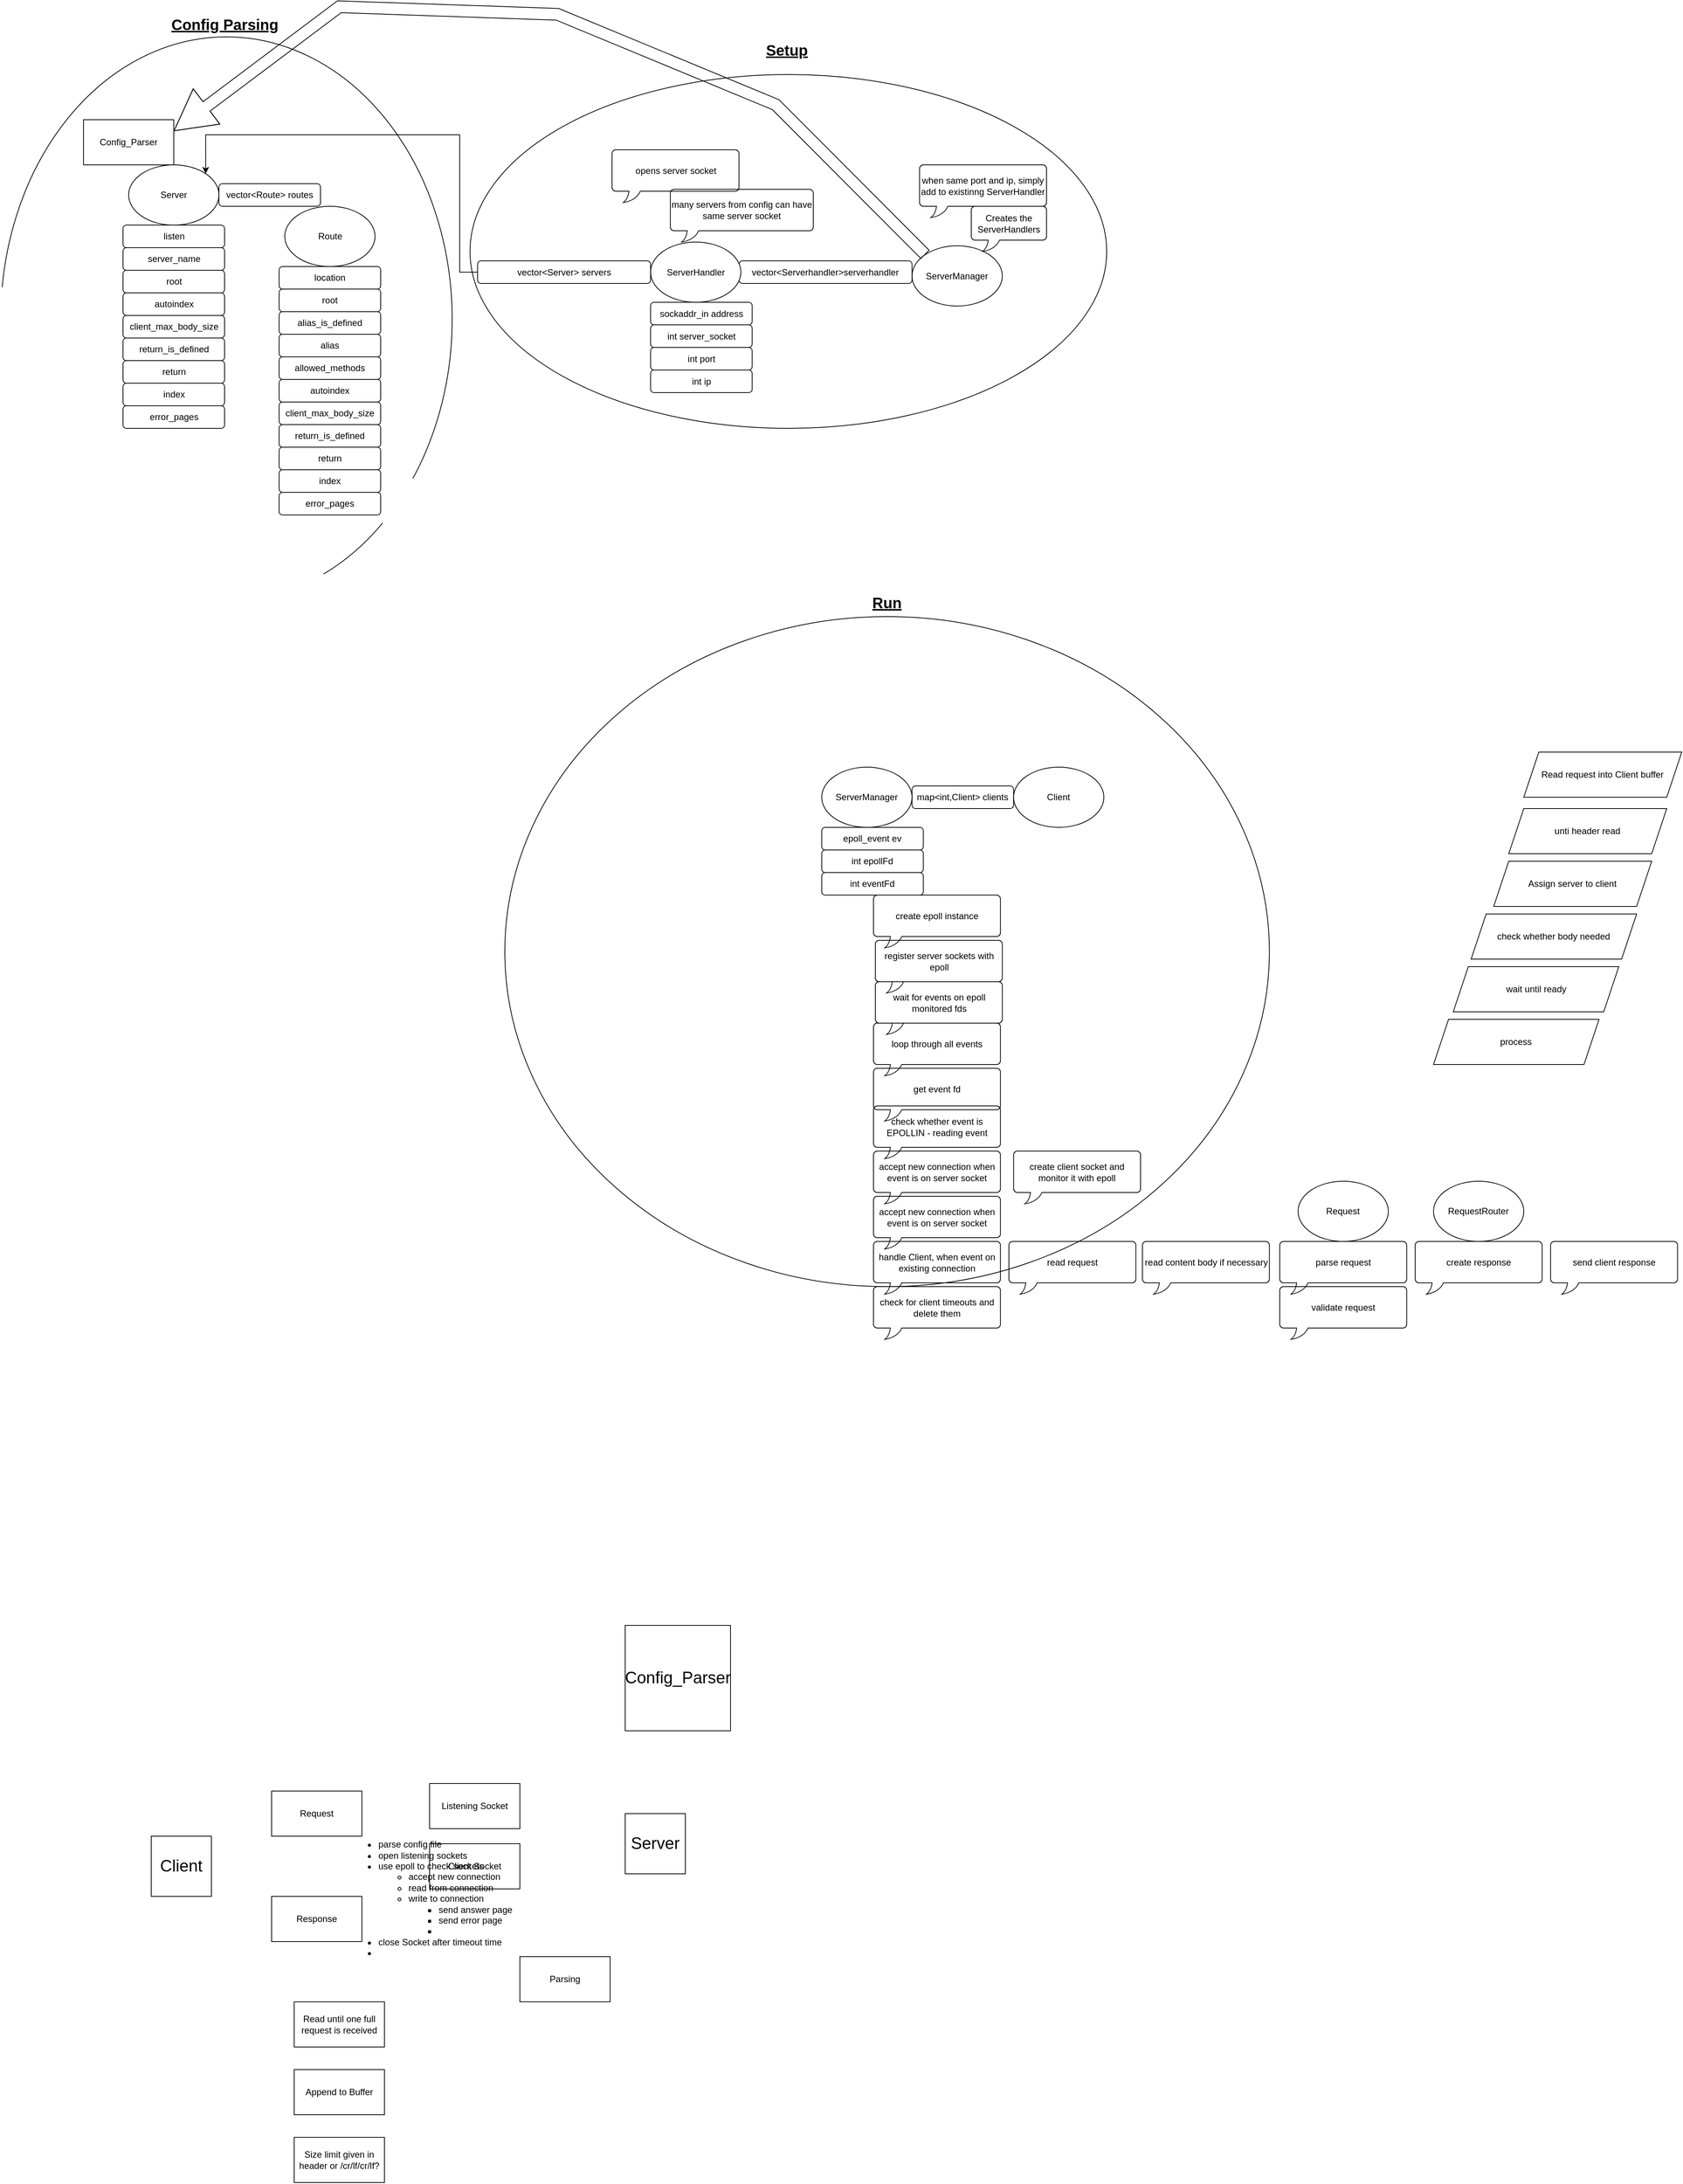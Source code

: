 <mxfile version="24.8.6">
  <diagram name="Page-1" id="eRrzwueoh_8adngkIXSs">
    <mxGraphModel dx="2899" dy="2177" grid="1" gridSize="10" guides="1" tooltips="1" connect="1" arrows="1" fold="1" page="1" pageScale="1" pageWidth="850" pageHeight="1100" math="0" shadow="0">
      <root>
        <mxCell id="0" />
        <mxCell id="1" parent="0" />
        <mxCell id="YM9LCaY8pqyqaQv5ynZD-82" value="Run" style="ellipse;whiteSpace=wrap;html=1;fillColor=none;noLabel=0;movableLabel=1;fontSize=20;fontStyle=5" parent="1" vertex="1">
          <mxGeometry x="370" y="-200" width="1016.25" height="890" as="geometry">
            <mxPoint y="-464" as="offset" />
          </mxGeometry>
        </mxCell>
        <mxCell id="YM9LCaY8pqyqaQv5ynZD-80" value="Setup" style="ellipse;whiteSpace=wrap;html=1;fillColor=none;noLabel=0;movableLabel=1;fontSize=20;fontStyle=5" parent="1" vertex="1">
          <mxGeometry x="323.75" y="-920" width="846.25" height="470" as="geometry">
            <mxPoint x="-2" y="-268" as="offset" />
          </mxGeometry>
        </mxCell>
        <mxCell id="YM9LCaY8pqyqaQv5ynZD-53" value="Config Parsing" style="ellipse;whiteSpace=wrap;html=1;fillColor=none;noLabel=0;movableLabel=1;fontSize=20;fontStyle=5" parent="1" vertex="1">
          <mxGeometry x="-300" y="-970" width="600" height="750" as="geometry">
            <mxPoint x="-2" y="-392" as="offset" />
          </mxGeometry>
        </mxCell>
        <mxCell id="aeYk51n5nFQIalupaCN_-1" value="Client" style="whiteSpace=wrap;html=1;aspect=fixed;fontSize=22;" parent="1" vertex="1">
          <mxGeometry x="-100" y="1420" width="80" height="80" as="geometry" />
        </mxCell>
        <mxCell id="aeYk51n5nFQIalupaCN_-2" value="Server" style="whiteSpace=wrap;html=1;aspect=fixed;fontSize=22;" parent="1" vertex="1">
          <mxGeometry x="530" y="1390" width="80" height="80" as="geometry" />
        </mxCell>
        <mxCell id="aeYk51n5nFQIalupaCN_-3" value="Config_Parser" style="whiteSpace=wrap;html=1;aspect=fixed;fontSize=22;" parent="1" vertex="1">
          <mxGeometry x="530" y="1140" width="140" height="140" as="geometry" />
        </mxCell>
        <mxCell id="aeYk51n5nFQIalupaCN_-8" value="Request" style="rounded=0;whiteSpace=wrap;html=1;" parent="1" vertex="1">
          <mxGeometry x="60" y="1360" width="120" height="60" as="geometry" />
        </mxCell>
        <mxCell id="aeYk51n5nFQIalupaCN_-9" value="Response" style="rounded=0;whiteSpace=wrap;html=1;" parent="1" vertex="1">
          <mxGeometry x="60" y="1500" width="120" height="60" as="geometry" />
        </mxCell>
        <mxCell id="aeYk51n5nFQIalupaCN_-10" value="Parsing" style="rounded=0;whiteSpace=wrap;html=1;" parent="1" vertex="1">
          <mxGeometry x="390" y="1580" width="120" height="60" as="geometry" />
        </mxCell>
        <mxCell id="aeYk51n5nFQIalupaCN_-13" value="Listening Socket" style="rounded=0;whiteSpace=wrap;html=1;" parent="1" vertex="1">
          <mxGeometry x="270" y="1350" width="120" height="60" as="geometry" />
        </mxCell>
        <mxCell id="aeYk51n5nFQIalupaCN_-14" value="Client Socket" style="rounded=0;whiteSpace=wrap;html=1;" parent="1" vertex="1">
          <mxGeometry x="270" y="1430" width="120" height="60" as="geometry" />
        </mxCell>
        <mxCell id="aeYk51n5nFQIalupaCN_-15" value="&lt;ul&gt;&lt;li&gt;parse config file&lt;/li&gt;&lt;li&gt;open listening sockets&lt;/li&gt;&lt;li&gt;use epoll to check sockets&lt;/li&gt;&lt;ul&gt;&lt;li&gt;accept new connection&lt;/li&gt;&lt;li&gt;read from connection&lt;/li&gt;&lt;li&gt;write to connection&lt;/li&gt;&lt;ul&gt;&lt;li&gt;send answer page&lt;/li&gt;&lt;li&gt;send error page&lt;/li&gt;&lt;li&gt;&lt;br&gt;&lt;/li&gt;&lt;/ul&gt;&lt;/ul&gt;&lt;li&gt;close Socket after timeout time&lt;/li&gt;&lt;li&gt;&lt;br&gt;&lt;/li&gt;&lt;/ul&gt;&lt;div&gt;&lt;br&gt;&lt;/div&gt;" style="text;html=1;align=left;verticalAlign=middle;whiteSpace=wrap;rounded=0;" parent="1" vertex="1">
          <mxGeometry x="160" y="1370" width="305" height="280" as="geometry" />
        </mxCell>
        <mxCell id="aeYk51n5nFQIalupaCN_-17" value="Read until one full request is received" style="rounded=0;whiteSpace=wrap;html=1;" parent="1" vertex="1">
          <mxGeometry x="90" y="1640" width="120" height="60" as="geometry" />
        </mxCell>
        <mxCell id="aeYk51n5nFQIalupaCN_-18" value="Append to Buffer" style="rounded=0;whiteSpace=wrap;html=1;" parent="1" vertex="1">
          <mxGeometry x="90" y="1730" width="120" height="60" as="geometry" />
        </mxCell>
        <mxCell id="aeYk51n5nFQIalupaCN_-19" value="Size limit given in header or /cr/lf/cr/lf?" style="rounded=0;whiteSpace=wrap;html=1;" parent="1" vertex="1">
          <mxGeometry x="90" y="1820" width="120" height="60" as="geometry" />
        </mxCell>
        <mxCell id="YM9LCaY8pqyqaQv5ynZD-1" value="Config_Parser" style="rounded=0;whiteSpace=wrap;html=1;" parent="1" vertex="1">
          <mxGeometry x="-190" y="-860" width="120" height="60" as="geometry" />
        </mxCell>
        <mxCell id="YM9LCaY8pqyqaQv5ynZD-3" value="Server" style="ellipse;whiteSpace=wrap;html=1;" parent="1" vertex="1">
          <mxGeometry x="-130" y="-800" width="120" height="80" as="geometry" />
        </mxCell>
        <mxCell id="YM9LCaY8pqyqaQv5ynZD-4" value="Route" style="ellipse;whiteSpace=wrap;html=1;" parent="1" vertex="1">
          <mxGeometry x="77.5" y="-745" width="120" height="80" as="geometry" />
        </mxCell>
        <mxCell id="YM9LCaY8pqyqaQv5ynZD-5" value="listen" style="rounded=1;whiteSpace=wrap;html=1;" parent="1" vertex="1">
          <mxGeometry x="-137.5" y="-720" width="135" height="30" as="geometry" />
        </mxCell>
        <mxCell id="YM9LCaY8pqyqaQv5ynZD-6" value="root" style="rounded=1;whiteSpace=wrap;html=1;" parent="1" vertex="1">
          <mxGeometry x="-137.5" y="-660" width="135" height="30" as="geometry" />
        </mxCell>
        <mxCell id="YM9LCaY8pqyqaQv5ynZD-7" value="autoindex" style="rounded=1;whiteSpace=wrap;html=1;" parent="1" vertex="1">
          <mxGeometry x="-137.5" y="-630" width="135" height="30" as="geometry" />
        </mxCell>
        <mxCell id="YM9LCaY8pqyqaQv5ynZD-8" value="client_max_body_size" style="rounded=1;whiteSpace=wrap;html=1;" parent="1" vertex="1">
          <mxGeometry x="-137.5" y="-600" width="135" height="30" as="geometry" />
        </mxCell>
        <mxCell id="YM9LCaY8pqyqaQv5ynZD-9" value="return" style="rounded=1;whiteSpace=wrap;html=1;" parent="1" vertex="1">
          <mxGeometry x="-137.5" y="-540" width="135" height="30" as="geometry" />
        </mxCell>
        <mxCell id="YM9LCaY8pqyqaQv5ynZD-10" value="index" style="rounded=1;whiteSpace=wrap;html=1;" parent="1" vertex="1">
          <mxGeometry x="-137.5" y="-510" width="135" height="30" as="geometry" />
        </mxCell>
        <mxCell id="YM9LCaY8pqyqaQv5ynZD-11" value="server_name" style="rounded=1;whiteSpace=wrap;html=1;" parent="1" vertex="1">
          <mxGeometry x="-137.5" y="-690" width="135" height="30" as="geometry" />
        </mxCell>
        <mxCell id="YM9LCaY8pqyqaQv5ynZD-12" value="error_pages" style="rounded=1;whiteSpace=wrap;html=1;" parent="1" vertex="1">
          <mxGeometry x="-137.5" y="-480" width="135" height="30" as="geometry" />
        </mxCell>
        <mxCell id="YM9LCaY8pqyqaQv5ynZD-13" value="vector&amp;lt;Route&amp;gt; routes" style="rounded=1;whiteSpace=wrap;html=1;" parent="1" vertex="1">
          <mxGeometry x="-10" y="-775" width="135" height="30" as="geometry" />
        </mxCell>
        <mxCell id="YM9LCaY8pqyqaQv5ynZD-14" value="location" style="rounded=1;whiteSpace=wrap;html=1;" parent="1" vertex="1">
          <mxGeometry x="70" y="-665" width="135" height="30" as="geometry" />
        </mxCell>
        <mxCell id="YM9LCaY8pqyqaQv5ynZD-15" value="root" style="rounded=1;whiteSpace=wrap;html=1;" parent="1" vertex="1">
          <mxGeometry x="70" y="-635" width="135" height="30" as="geometry" />
        </mxCell>
        <mxCell id="YM9LCaY8pqyqaQv5ynZD-16" value="autoindex" style="rounded=1;whiteSpace=wrap;html=1;" parent="1" vertex="1">
          <mxGeometry x="70" y="-515" width="135" height="30" as="geometry" />
        </mxCell>
        <mxCell id="YM9LCaY8pqyqaQv5ynZD-17" value="client_max_body_size" style="rounded=1;whiteSpace=wrap;html=1;" parent="1" vertex="1">
          <mxGeometry x="70" y="-485" width="135" height="30" as="geometry" />
        </mxCell>
        <mxCell id="YM9LCaY8pqyqaQv5ynZD-18" value="return" style="rounded=1;whiteSpace=wrap;html=1;" parent="1" vertex="1">
          <mxGeometry x="70" y="-425" width="135" height="30" as="geometry" />
        </mxCell>
        <mxCell id="YM9LCaY8pqyqaQv5ynZD-19" value="index" style="rounded=1;whiteSpace=wrap;html=1;" parent="1" vertex="1">
          <mxGeometry x="70" y="-395" width="135" height="30" as="geometry" />
        </mxCell>
        <mxCell id="YM9LCaY8pqyqaQv5ynZD-21" value="error_pages" style="rounded=1;whiteSpace=wrap;html=1;" parent="1" vertex="1">
          <mxGeometry x="70" y="-365" width="135" height="30" as="geometry" />
        </mxCell>
        <mxCell id="YM9LCaY8pqyqaQv5ynZD-22" value="alias" style="rounded=1;whiteSpace=wrap;html=1;" parent="1" vertex="1">
          <mxGeometry x="70" y="-575" width="135" height="30" as="geometry" />
        </mxCell>
        <mxCell id="YM9LCaY8pqyqaQv5ynZD-23" value="allowed_methods" style="rounded=1;whiteSpace=wrap;html=1;" parent="1" vertex="1">
          <mxGeometry x="70" y="-545" width="135" height="30" as="geometry" />
        </mxCell>
        <mxCell id="YM9LCaY8pqyqaQv5ynZD-24" value="alias_is_defined" style="rounded=1;whiteSpace=wrap;html=1;" parent="1" vertex="1">
          <mxGeometry x="70" y="-605" width="135" height="30" as="geometry" />
        </mxCell>
        <mxCell id="YM9LCaY8pqyqaQv5ynZD-25" value="return_is_defined" style="rounded=1;whiteSpace=wrap;html=1;" parent="1" vertex="1">
          <mxGeometry x="70" y="-455" width="135" height="30" as="geometry" />
        </mxCell>
        <mxCell id="YM9LCaY8pqyqaQv5ynZD-26" value="return_is_defined" style="rounded=1;whiteSpace=wrap;html=1;" parent="1" vertex="1">
          <mxGeometry x="-137.5" y="-570" width="135" height="30" as="geometry" />
        </mxCell>
        <mxCell id="YM9LCaY8pqyqaQv5ynZD-27" value="ServerManager" style="ellipse;whiteSpace=wrap;html=1;" parent="1" vertex="1">
          <mxGeometry x="911.25" y="-692.5" width="120" height="80" as="geometry" />
        </mxCell>
        <mxCell id="YM9LCaY8pqyqaQv5ynZD-56" value="vector&amp;lt;Serverhandler&amp;gt;serverhandler" style="rounded=1;whiteSpace=wrap;html=1;" parent="1" vertex="1">
          <mxGeometry x="681.25" y="-672.5" width="230" height="30" as="geometry" />
        </mxCell>
        <mxCell id="YM9LCaY8pqyqaQv5ynZD-57" value="map&amp;lt;int,Client&amp;gt; clients" style="rounded=1;whiteSpace=wrap;html=1;" parent="1" vertex="1">
          <mxGeometry x="911.25" y="25" width="135" height="30" as="geometry" />
        </mxCell>
        <mxCell id="YM9LCaY8pqyqaQv5ynZD-61" value="Client" style="ellipse;whiteSpace=wrap;html=1;" parent="1" vertex="1">
          <mxGeometry x="1046.25" width="120" height="80" as="geometry" />
        </mxCell>
        <mxCell id="YM9LCaY8pqyqaQv5ynZD-62" value="ServerHandler" style="ellipse;whiteSpace=wrap;html=1;" parent="1" vertex="1">
          <mxGeometry x="563.75" y="-697.5" width="120" height="80" as="geometry" />
        </mxCell>
        <mxCell id="YM9LCaY8pqyqaQv5ynZD-64" value="sockaddr_in address" style="rounded=1;whiteSpace=wrap;html=1;" parent="1" vertex="1">
          <mxGeometry x="563.75" y="-617.5" width="135" height="30" as="geometry" />
        </mxCell>
        <mxCell id="YM9LCaY8pqyqaQv5ynZD-65" value="int server_socket" style="rounded=1;whiteSpace=wrap;html=1;" parent="1" vertex="1">
          <mxGeometry x="563.75" y="-587.5" width="135" height="30" as="geometry" />
        </mxCell>
        <mxCell id="YM9LCaY8pqyqaQv5ynZD-66" value="int port" style="rounded=1;whiteSpace=wrap;html=1;" parent="1" vertex="1">
          <mxGeometry x="563.75" y="-557.5" width="135" height="30" as="geometry" />
        </mxCell>
        <mxCell id="YM9LCaY8pqyqaQv5ynZD-67" value="int ip" style="rounded=1;whiteSpace=wrap;html=1;" parent="1" vertex="1">
          <mxGeometry x="563.75" y="-527.5" width="135" height="30" as="geometry" />
        </mxCell>
        <mxCell id="YM9LCaY8pqyqaQv5ynZD-78" style="edgeStyle=orthogonalEdgeStyle;rounded=0;orthogonalLoop=1;jettySize=auto;html=1;exitX=0;exitY=0.5;exitDx=0;exitDy=0;entryX=1;entryY=0;entryDx=0;entryDy=0;" parent="1" source="YM9LCaY8pqyqaQv5ynZD-68" target="YM9LCaY8pqyqaQv5ynZD-3" edge="1">
          <mxGeometry relative="1" as="geometry">
            <Array as="points">
              <mxPoint x="310" y="-657" />
              <mxPoint x="310" y="-840" />
              <mxPoint x="-28" y="-840" />
            </Array>
          </mxGeometry>
        </mxCell>
        <mxCell id="YM9LCaY8pqyqaQv5ynZD-68" value="vector&amp;lt;Server&amp;gt; servers" style="rounded=1;whiteSpace=wrap;html=1;" parent="1" vertex="1">
          <mxGeometry x="333.75" y="-672.5" width="230" height="30" as="geometry" />
        </mxCell>
        <mxCell id="YM9LCaY8pqyqaQv5ynZD-83" value="ServerManager" style="ellipse;whiteSpace=wrap;html=1;" parent="1" vertex="1">
          <mxGeometry x="791.25" width="120" height="80" as="geometry" />
        </mxCell>
        <mxCell id="YM9LCaY8pqyqaQv5ynZD-84" value="int epollFd" style="rounded=1;whiteSpace=wrap;html=1;" parent="1" vertex="1">
          <mxGeometry x="791.25" y="110" width="135" height="30" as="geometry" />
        </mxCell>
        <mxCell id="YM9LCaY8pqyqaQv5ynZD-85" value="epoll_event ev" style="rounded=1;whiteSpace=wrap;html=1;" parent="1" vertex="1">
          <mxGeometry x="791.25" y="80" width="135" height="30" as="geometry" />
        </mxCell>
        <mxCell id="YM9LCaY8pqyqaQv5ynZD-86" value="int eventFd" style="rounded=1;whiteSpace=wrap;html=1;" parent="1" vertex="1">
          <mxGeometry x="791.25" y="140" width="135" height="30" as="geometry" />
        </mxCell>
        <mxCell id="YM9LCaY8pqyqaQv5ynZD-88" value="Creates the ServerHandlers" style="whiteSpace=wrap;html=1;shape=mxgraph.basic.roundRectCallout;dx=30;dy=15;size=5;boundedLbl=1;fillColor=none;" parent="1" vertex="1">
          <mxGeometry x="990" y="-745" width="100" height="60" as="geometry" />
        </mxCell>
        <mxCell id="YM9LCaY8pqyqaQv5ynZD-89" value="when same port and ip, simply add to existinng ServerHandler" style="whiteSpace=wrap;html=1;shape=mxgraph.basic.roundRectCallout;dx=30;dy=15;size=5;boundedLbl=1;fillColor=none;" parent="1" vertex="1">
          <mxGeometry x="921.25" y="-800" width="168.75" height="70" as="geometry" />
        </mxCell>
        <mxCell id="YM9LCaY8pqyqaQv5ynZD-90" value="opens server socket" style="whiteSpace=wrap;html=1;shape=mxgraph.basic.roundRectCallout;dx=30;dy=15;size=5;boundedLbl=1;fillColor=none;" parent="1" vertex="1">
          <mxGeometry x="512.5" y="-820" width="168.75" height="70" as="geometry" />
        </mxCell>
        <mxCell id="YM9LCaY8pqyqaQv5ynZD-92" value="" style="shape=flexArrow;endArrow=classic;html=1;rounded=0;exitX=0;exitY=0;exitDx=0;exitDy=0;endWidth=42.222;endSize=17.622;width=15.556;entryX=1;entryY=0.25;entryDx=0;entryDy=0;" parent="1" source="YM9LCaY8pqyqaQv5ynZD-27" target="YM9LCaY8pqyqaQv5ynZD-1" edge="1">
          <mxGeometry width="50" height="50" relative="1" as="geometry">
            <mxPoint x="929" y="-681" as="sourcePoint" />
            <mxPoint x="-70" y="-845" as="targetPoint" />
            <Array as="points">
              <mxPoint x="730" y="-880" />
              <mxPoint x="440" y="-1000" />
              <mxPoint x="150" y="-1010" />
            </Array>
          </mxGeometry>
        </mxCell>
        <mxCell id="YM9LCaY8pqyqaQv5ynZD-91" value="many servers from config can have same server socket" style="whiteSpace=wrap;html=1;shape=mxgraph.basic.roundRectCallout;dx=30;dy=15;size=5;boundedLbl=1;fillColor=none;" parent="1" vertex="1">
          <mxGeometry x="590" y="-767.5" width="190" height="70" as="geometry" />
        </mxCell>
        <mxCell id="YM9LCaY8pqyqaQv5ynZD-93" value="create epoll instance" style="whiteSpace=wrap;html=1;shape=mxgraph.basic.roundRectCallout;dx=30;dy=15;size=5;boundedLbl=1;fillColor=none;" parent="1" vertex="1">
          <mxGeometry x="860" y="170" width="168.75" height="70" as="geometry" />
        </mxCell>
        <mxCell id="YM9LCaY8pqyqaQv5ynZD-95" value="register server sockets with epoll" style="whiteSpace=wrap;html=1;shape=mxgraph.basic.roundRectCallout;dx=30;dy=15;size=5;boundedLbl=1;fillColor=none;" parent="1" vertex="1">
          <mxGeometry x="862.5" y="230" width="168.75" height="70" as="geometry" />
        </mxCell>
        <mxCell id="YM9LCaY8pqyqaQv5ynZD-96" value="wait for events on epoll monitored fds" style="whiteSpace=wrap;html=1;shape=mxgraph.basic.roundRectCallout;dx=30;dy=15;size=5;boundedLbl=1;fillColor=none;" parent="1" vertex="1">
          <mxGeometry x="862.5" y="285" width="168.75" height="70" as="geometry" />
        </mxCell>
        <mxCell id="YM9LCaY8pqyqaQv5ynZD-97" value="loop through all events" style="whiteSpace=wrap;html=1;shape=mxgraph.basic.roundRectCallout;dx=30;dy=15;size=5;boundedLbl=1;fillColor=none;" parent="1" vertex="1">
          <mxGeometry x="860" y="340" width="168.75" height="70" as="geometry" />
        </mxCell>
        <mxCell id="YM9LCaY8pqyqaQv5ynZD-98" value="get event fd" style="whiteSpace=wrap;html=1;shape=mxgraph.basic.roundRectCallout;dx=30;dy=15;size=5;boundedLbl=1;fillColor=none;" parent="1" vertex="1">
          <mxGeometry x="860" y="400" width="168.75" height="70" as="geometry" />
        </mxCell>
        <mxCell id="YM9LCaY8pqyqaQv5ynZD-99" value="check whether event is EPOLLIN - reading event" style="whiteSpace=wrap;html=1;shape=mxgraph.basic.roundRectCallout;dx=30;dy=15;size=5;boundedLbl=1;fillColor=none;" parent="1" vertex="1">
          <mxGeometry x="860" y="450" width="168.75" height="70" as="geometry" />
        </mxCell>
        <mxCell id="YM9LCaY8pqyqaQv5ynZD-100" value="accept new connection when event is on server socket" style="whiteSpace=wrap;html=1;shape=mxgraph.basic.roundRectCallout;dx=30;dy=15;size=5;boundedLbl=1;fillColor=none;" parent="1" vertex="1">
          <mxGeometry x="860" y="510" width="168.75" height="70" as="geometry" />
        </mxCell>
        <mxCell id="YM9LCaY8pqyqaQv5ynZD-101" value="accept new connection when event is on server socket" style="whiteSpace=wrap;html=1;shape=mxgraph.basic.roundRectCallout;dx=30;dy=15;size=5;boundedLbl=1;fillColor=none;" parent="1" vertex="1">
          <mxGeometry x="860" y="570" width="168.75" height="70" as="geometry" />
        </mxCell>
        <mxCell id="YM9LCaY8pqyqaQv5ynZD-102" value="handle Client, when event on existing connection" style="whiteSpace=wrap;html=1;shape=mxgraph.basic.roundRectCallout;dx=30;dy=15;size=5;boundedLbl=1;fillColor=none;" parent="1" vertex="1">
          <mxGeometry x="860" y="630" width="168.75" height="70" as="geometry" />
        </mxCell>
        <mxCell id="YM9LCaY8pqyqaQv5ynZD-103" value="create client socket and monitor it with epoll" style="whiteSpace=wrap;html=1;shape=mxgraph.basic.roundRectCallout;dx=30;dy=15;size=5;boundedLbl=1;fillColor=none;" parent="1" vertex="1">
          <mxGeometry x="1046.25" y="510" width="168.75" height="70" as="geometry" />
        </mxCell>
        <mxCell id="YM9LCaY8pqyqaQv5ynZD-104" value="check for client timeouts and delete them" style="whiteSpace=wrap;html=1;shape=mxgraph.basic.roundRectCallout;dx=30;dy=15;size=5;boundedLbl=1;fillColor=none;" parent="1" vertex="1">
          <mxGeometry x="860" y="690" width="168.75" height="70" as="geometry" />
        </mxCell>
        <mxCell id="YM9LCaY8pqyqaQv5ynZD-105" value="read request" style="whiteSpace=wrap;html=1;shape=mxgraph.basic.roundRectCallout;dx=30;dy=15;size=5;boundedLbl=1;fillColor=none;" parent="1" vertex="1">
          <mxGeometry x="1040" y="630" width="168.75" height="70" as="geometry" />
        </mxCell>
        <mxCell id="YM9LCaY8pqyqaQv5ynZD-109" value="read content body if necessary" style="whiteSpace=wrap;html=1;shape=mxgraph.basic.roundRectCallout;dx=30;dy=15;size=5;boundedLbl=1;fillColor=none;" parent="1" vertex="1">
          <mxGeometry x="1217.5" y="630" width="168.75" height="70" as="geometry" />
        </mxCell>
        <mxCell id="YM9LCaY8pqyqaQv5ynZD-110" value="send client response" style="whiteSpace=wrap;html=1;shape=mxgraph.basic.roundRectCallout;dx=30;dy=15;size=5;boundedLbl=1;fillColor=none;" parent="1" vertex="1">
          <mxGeometry x="1760" y="630" width="168.75" height="70" as="geometry" />
        </mxCell>
        <mxCell id="5A6jfo2hQdUP_Ugk5Kxi-1" value="parse request" style="whiteSpace=wrap;html=1;shape=mxgraph.basic.roundRectCallout;dx=30;dy=15;size=5;boundedLbl=1;fillColor=none;" vertex="1" parent="1">
          <mxGeometry x="1400" y="630" width="168.75" height="70" as="geometry" />
        </mxCell>
        <mxCell id="5A6jfo2hQdUP_Ugk5Kxi-2" value="Request" style="ellipse;whiteSpace=wrap;html=1;" vertex="1" parent="1">
          <mxGeometry x="1424.38" y="550" width="120" height="80" as="geometry" />
        </mxCell>
        <mxCell id="5A6jfo2hQdUP_Ugk5Kxi-3" value="create response" style="whiteSpace=wrap;html=1;shape=mxgraph.basic.roundRectCallout;dx=30;dy=15;size=5;boundedLbl=1;fillColor=none;" vertex="1" parent="1">
          <mxGeometry x="1580" y="630" width="168.75" height="70" as="geometry" />
        </mxCell>
        <mxCell id="5A6jfo2hQdUP_Ugk5Kxi-4" value="RequestRouter" style="ellipse;whiteSpace=wrap;html=1;" vertex="1" parent="1">
          <mxGeometry x="1604.38" y="550" width="120" height="80" as="geometry" />
        </mxCell>
        <mxCell id="5A6jfo2hQdUP_Ugk5Kxi-5" value="validate request" style="whiteSpace=wrap;html=1;shape=mxgraph.basic.roundRectCallout;dx=30;dy=15;size=5;boundedLbl=1;fillColor=none;" vertex="1" parent="1">
          <mxGeometry x="1400" y="690" width="168.75" height="70" as="geometry" />
        </mxCell>
        <mxCell id="5A6jfo2hQdUP_Ugk5Kxi-8" value="check whether body needed" style="shape=parallelogram;perimeter=parallelogramPerimeter;whiteSpace=wrap;html=1;fixedSize=1;" vertex="1" parent="1">
          <mxGeometry x="1654.38" y="195" width="220" height="60" as="geometry" />
        </mxCell>
        <mxCell id="5A6jfo2hQdUP_Ugk5Kxi-9" value="Read request into Client buffer" style="shape=parallelogram;perimeter=parallelogramPerimeter;whiteSpace=wrap;html=1;fixedSize=1;" vertex="1" parent="1">
          <mxGeometry x="1724.38" y="-20" width="210" height="60" as="geometry" />
        </mxCell>
        <mxCell id="5A6jfo2hQdUP_Ugk5Kxi-10" value="unti header read" style="shape=parallelogram;perimeter=parallelogramPerimeter;whiteSpace=wrap;html=1;fixedSize=1;" vertex="1" parent="1">
          <mxGeometry x="1704.38" y="55" width="210" height="60" as="geometry" />
        </mxCell>
        <mxCell id="5A6jfo2hQdUP_Ugk5Kxi-11" value="Assign server to client" style="shape=parallelogram;perimeter=parallelogramPerimeter;whiteSpace=wrap;html=1;fixedSize=1;" vertex="1" parent="1">
          <mxGeometry x="1684.38" y="125" width="210" height="60" as="geometry" />
        </mxCell>
        <mxCell id="5A6jfo2hQdUP_Ugk5Kxi-12" value="wait until ready" style="shape=parallelogram;perimeter=parallelogramPerimeter;whiteSpace=wrap;html=1;fixedSize=1;" vertex="1" parent="1">
          <mxGeometry x="1630.63" y="265" width="220" height="60" as="geometry" />
        </mxCell>
        <mxCell id="5A6jfo2hQdUP_Ugk5Kxi-13" value="process" style="shape=parallelogram;perimeter=parallelogramPerimeter;whiteSpace=wrap;html=1;fixedSize=1;" vertex="1" parent="1">
          <mxGeometry x="1604.38" y="335" width="220" height="60" as="geometry" />
        </mxCell>
      </root>
    </mxGraphModel>
  </diagram>
</mxfile>
